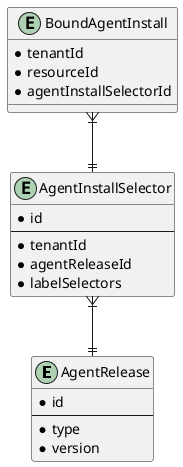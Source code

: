 @startuml

entity AgentRelease {
  *id
  --
  *type
  *version
}

entity AgentInstallSelector {
  *id
  --
  *tenantId
  *agentReleaseId
  *labelSelectors
}

entity BoundAgentInstall {
  *tenantId
  *resourceId
  *agentInstallSelectorId
}

AgentInstallSelector }|--|| AgentRelease

BoundAgentInstall }|--|| AgentInstallSelector

@enduml
